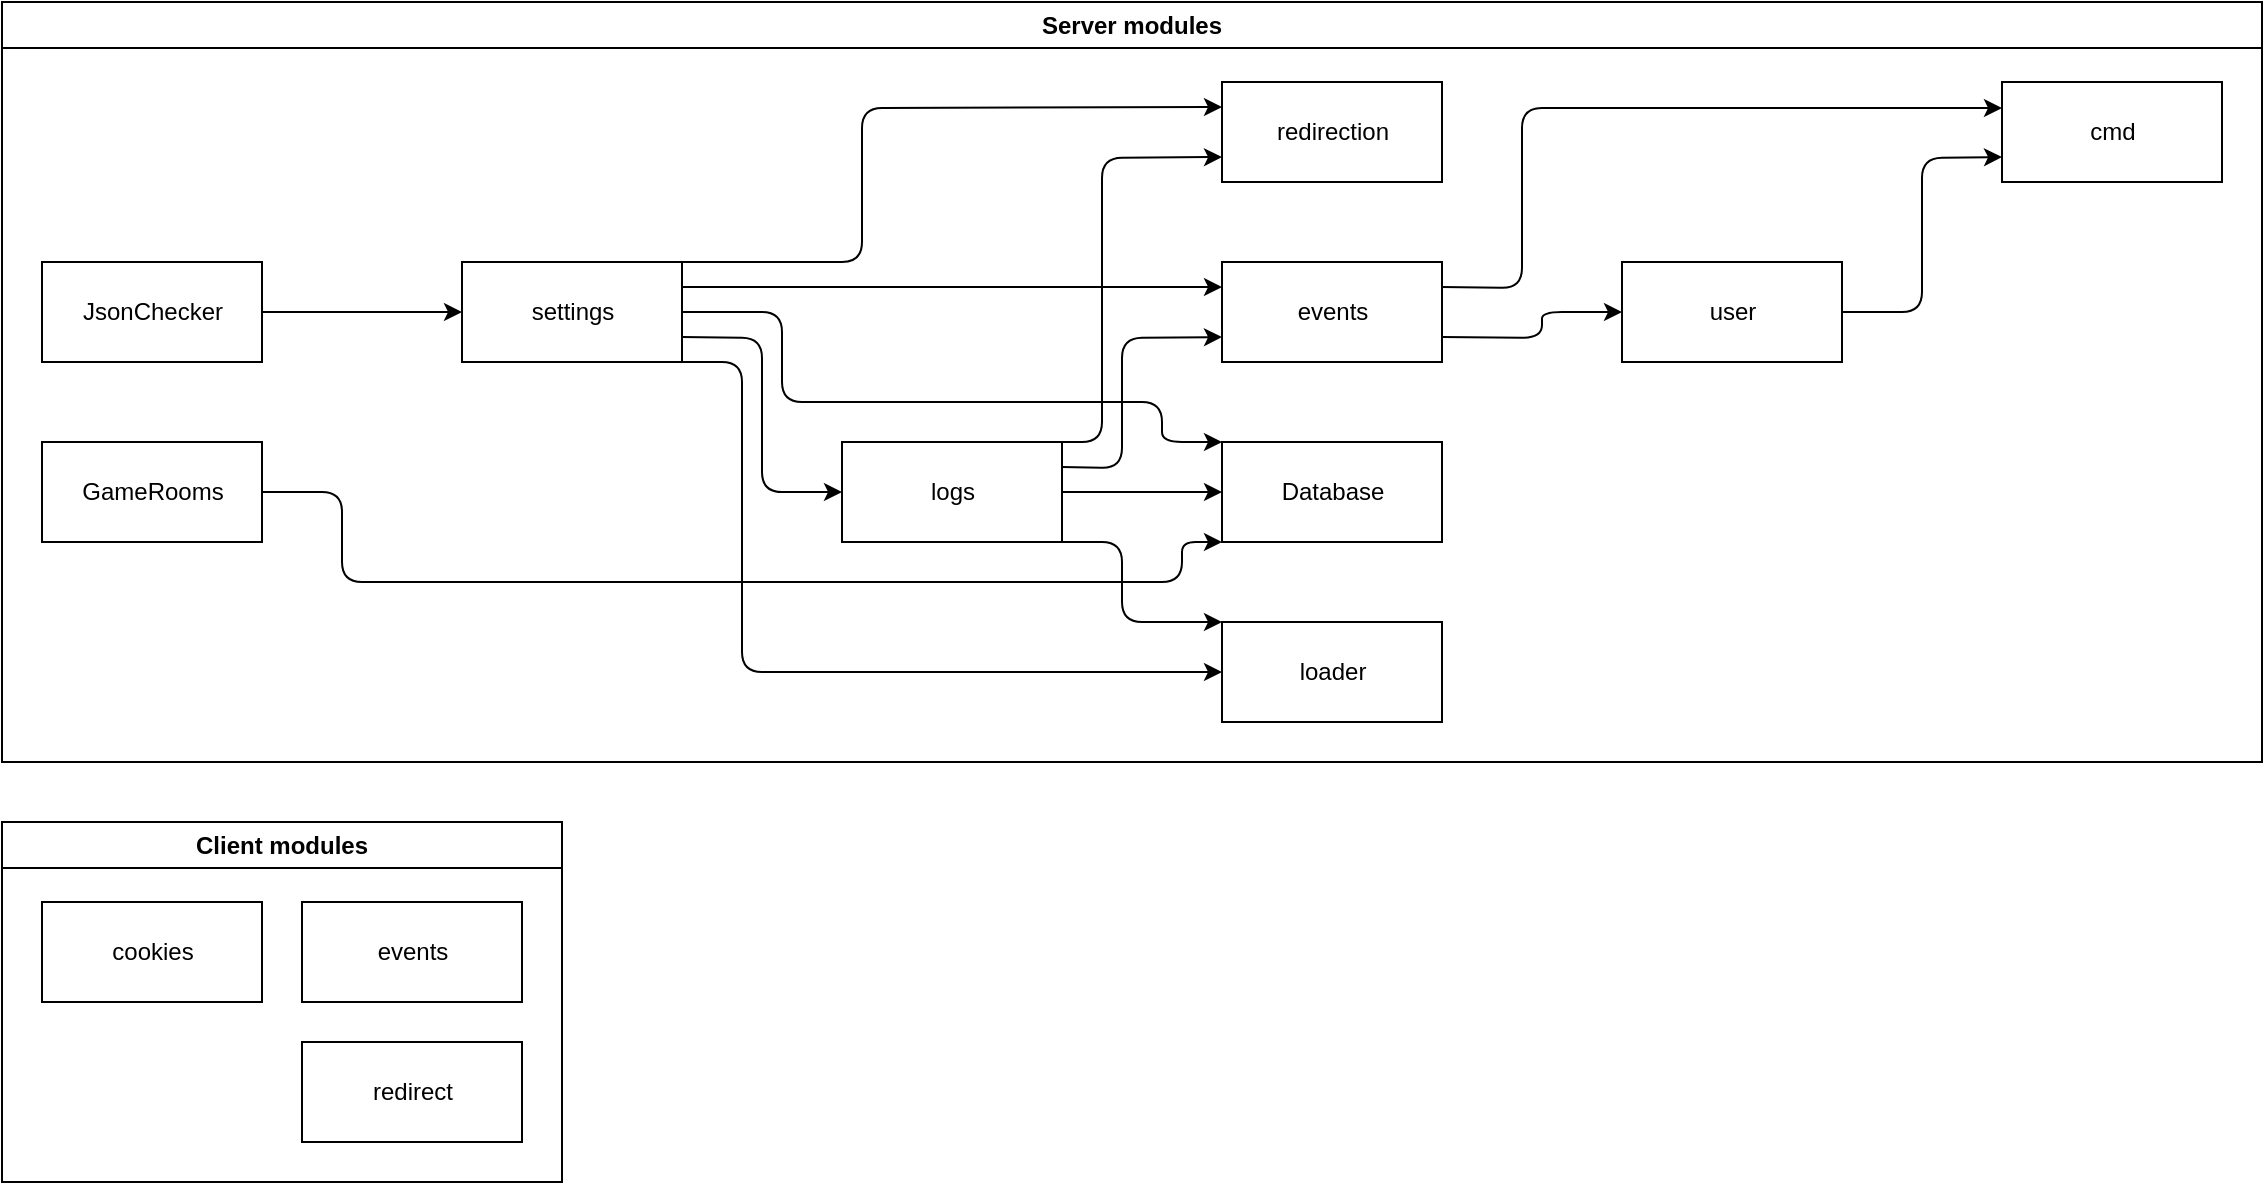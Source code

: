 <mxfile>
    <diagram id="GRghr8aYOlUhtbkw4B8Y" name="Page-1">
        <mxGraphModel dx="1893" dy="1118" grid="1" gridSize="10" guides="1" tooltips="1" connect="1" arrows="1" fold="1" page="1" pageScale="1" pageWidth="1654" pageHeight="1169" math="0" shadow="0">
            <root>
                <mxCell id="0"/>
                <mxCell id="1" parent="0"/>
                <mxCell id="4" value="Server modules" style="swimlane;whiteSpace=wrap;html=1;" vertex="1" parent="1">
                    <mxGeometry x="60" width="1130" height="380" as="geometry"/>
                </mxCell>
                <mxCell id="5" value="cmd" style="html=1;" vertex="1" parent="4">
                    <mxGeometry x="1000" y="40" width="110" height="50" as="geometry"/>
                </mxCell>
                <mxCell id="45" style="edgeStyle=none;html=1;exitX=1;exitY=0.25;exitDx=0;exitDy=0;" edge="1" parent="4" source="6">
                    <mxGeometry relative="1" as="geometry">
                        <mxPoint x="1000" y="53" as="targetPoint"/>
                        <Array as="points">
                            <mxPoint x="760" y="143"/>
                            <mxPoint x="760" y="53"/>
                        </Array>
                    </mxGeometry>
                </mxCell>
                <mxCell id="49" style="edgeStyle=none;html=1;exitX=1;exitY=0.75;exitDx=0;exitDy=0;entryX=0;entryY=0.5;entryDx=0;entryDy=0;" edge="1" parent="4" source="6" target="7">
                    <mxGeometry relative="1" as="geometry">
                        <Array as="points">
                            <mxPoint x="770" y="168"/>
                            <mxPoint x="770" y="155"/>
                        </Array>
                    </mxGeometry>
                </mxCell>
                <mxCell id="6" value="events" style="html=1;" vertex="1" parent="4">
                    <mxGeometry x="610" y="130" width="110" height="50" as="geometry"/>
                </mxCell>
                <mxCell id="50" style="edgeStyle=none;html=1;entryX=0;entryY=0.75;entryDx=0;entryDy=0;" edge="1" parent="4" source="7">
                    <mxGeometry relative="1" as="geometry">
                        <mxPoint x="1000" y="77.5" as="targetPoint"/>
                        <Array as="points">
                            <mxPoint x="960" y="155"/>
                            <mxPoint x="960" y="78"/>
                        </Array>
                    </mxGeometry>
                </mxCell>
                <mxCell id="7" value="user" style="html=1;" vertex="1" parent="4">
                    <mxGeometry x="810" y="130" width="110" height="50" as="geometry"/>
                </mxCell>
                <mxCell id="36" style="edgeStyle=none;html=1;exitX=1;exitY=0.5;exitDx=0;exitDy=0;entryX=0;entryY=0;entryDx=0;entryDy=0;" edge="1" parent="4" source="8" target="14">
                    <mxGeometry relative="1" as="geometry">
                        <Array as="points">
                            <mxPoint x="390" y="155"/>
                            <mxPoint x="390" y="200"/>
                            <mxPoint x="580" y="200"/>
                            <mxPoint x="580" y="220"/>
                        </Array>
                    </mxGeometry>
                </mxCell>
                <mxCell id="37" style="edgeStyle=none;html=1;exitX=1;exitY=1;exitDx=0;exitDy=0;entryX=0;entryY=0.5;entryDx=0;entryDy=0;" edge="1" parent="4" source="8" target="30">
                    <mxGeometry relative="1" as="geometry">
                        <Array as="points">
                            <mxPoint x="370" y="180"/>
                            <mxPoint x="370" y="335"/>
                        </Array>
                    </mxGeometry>
                </mxCell>
                <mxCell id="42" style="edgeStyle=none;html=1;exitX=1;exitY=0.75;exitDx=0;exitDy=0;entryX=0;entryY=0.5;entryDx=0;entryDy=0;" edge="1" parent="4" source="8" target="16">
                    <mxGeometry relative="1" as="geometry">
                        <Array as="points">
                            <mxPoint x="380" y="168"/>
                            <mxPoint x="380" y="245"/>
                        </Array>
                    </mxGeometry>
                </mxCell>
                <mxCell id="43" style="edgeStyle=none;html=1;exitX=1;exitY=0.25;exitDx=0;exitDy=0;entryX=0;entryY=0.25;entryDx=0;entryDy=0;" edge="1" parent="4" source="8" target="6">
                    <mxGeometry relative="1" as="geometry"/>
                </mxCell>
                <mxCell id="46" style="edgeStyle=none;html=1;exitX=1;exitY=0;exitDx=0;exitDy=0;entryX=0;entryY=0.25;entryDx=0;entryDy=0;" edge="1" parent="4" source="8" target="44">
                    <mxGeometry relative="1" as="geometry">
                        <Array as="points">
                            <mxPoint x="430" y="130"/>
                            <mxPoint x="430" y="53"/>
                        </Array>
                    </mxGeometry>
                </mxCell>
                <mxCell id="8" value="settings" style="html=1;" vertex="1" parent="4">
                    <mxGeometry x="230" y="130" width="110" height="50" as="geometry"/>
                </mxCell>
                <mxCell id="14" value="Database" style="html=1;" vertex="1" parent="4">
                    <mxGeometry x="610" y="220" width="110" height="50" as="geometry"/>
                </mxCell>
                <mxCell id="17" style="edgeStyle=none;html=1;entryX=0;entryY=0.5;entryDx=0;entryDy=0;" edge="1" parent="4" source="16" target="14">
                    <mxGeometry relative="1" as="geometry"/>
                </mxCell>
                <mxCell id="40" style="edgeStyle=none;html=1;exitX=1;exitY=0.25;exitDx=0;exitDy=0;entryX=0;entryY=0.75;entryDx=0;entryDy=0;" edge="1" parent="4" source="16" target="6">
                    <mxGeometry relative="1" as="geometry">
                        <Array as="points">
                            <mxPoint x="560" y="233"/>
                            <mxPoint x="560" y="168"/>
                        </Array>
                    </mxGeometry>
                </mxCell>
                <mxCell id="41" style="edgeStyle=none;html=1;exitX=1;exitY=1;exitDx=0;exitDy=0;entryX=0;entryY=0;entryDx=0;entryDy=0;" edge="1" parent="4" source="16" target="30">
                    <mxGeometry relative="1" as="geometry">
                        <Array as="points">
                            <mxPoint x="560" y="270"/>
                            <mxPoint x="560" y="310"/>
                        </Array>
                    </mxGeometry>
                </mxCell>
                <mxCell id="47" style="edgeStyle=none;html=1;exitX=1;exitY=0;exitDx=0;exitDy=0;entryX=0;entryY=0.75;entryDx=0;entryDy=0;" edge="1" parent="4" source="16" target="44">
                    <mxGeometry relative="1" as="geometry">
                        <Array as="points">
                            <mxPoint x="550" y="220"/>
                            <mxPoint x="550" y="78"/>
                        </Array>
                    </mxGeometry>
                </mxCell>
                <mxCell id="16" value="logs" style="html=1;" vertex="1" parent="4">
                    <mxGeometry x="420" y="220" width="110" height="50" as="geometry"/>
                </mxCell>
                <mxCell id="55" style="edgeStyle=none;html=1;entryX=0;entryY=1;entryDx=0;entryDy=0;" edge="1" parent="4" source="18" target="14">
                    <mxGeometry relative="1" as="geometry">
                        <Array as="points">
                            <mxPoint x="170" y="245"/>
                            <mxPoint x="170" y="290"/>
                            <mxPoint x="590" y="290"/>
                            <mxPoint x="590" y="270"/>
                        </Array>
                    </mxGeometry>
                </mxCell>
                <mxCell id="18" value="GameRooms" style="html=1;" vertex="1" parent="4">
                    <mxGeometry x="20" y="220" width="110" height="50" as="geometry"/>
                </mxCell>
                <mxCell id="48" style="edgeStyle=none;html=1;entryX=0;entryY=0.5;entryDx=0;entryDy=0;" edge="1" parent="4" source="29" target="8">
                    <mxGeometry relative="1" as="geometry"/>
                </mxCell>
                <mxCell id="29" value="JsonChecker" style="html=1;" vertex="1" parent="4">
                    <mxGeometry x="20" y="130" width="110" height="50" as="geometry"/>
                </mxCell>
                <mxCell id="30" value="loader" style="html=1;" vertex="1" parent="4">
                    <mxGeometry x="610" y="310" width="110" height="50" as="geometry"/>
                </mxCell>
                <mxCell id="44" value="redirection" style="html=1;" vertex="1" parent="4">
                    <mxGeometry x="610" y="40" width="110" height="50" as="geometry"/>
                </mxCell>
                <mxCell id="51" value="Client modules" style="swimlane;whiteSpace=wrap;html=1;" vertex="1" parent="1">
                    <mxGeometry x="60" y="410" width="280" height="180" as="geometry"/>
                </mxCell>
                <mxCell id="52" value="cookies" style="html=1;" vertex="1" parent="51">
                    <mxGeometry x="20" y="40" width="110" height="50" as="geometry"/>
                </mxCell>
                <mxCell id="53" value="events" style="html=1;" vertex="1" parent="51">
                    <mxGeometry x="150" y="40" width="110" height="50" as="geometry"/>
                </mxCell>
                <mxCell id="54" value="redirect" style="html=1;" vertex="1" parent="51">
                    <mxGeometry x="150" y="110" width="110" height="50" as="geometry"/>
                </mxCell>
            </root>
        </mxGraphModel>
    </diagram>
</mxfile>